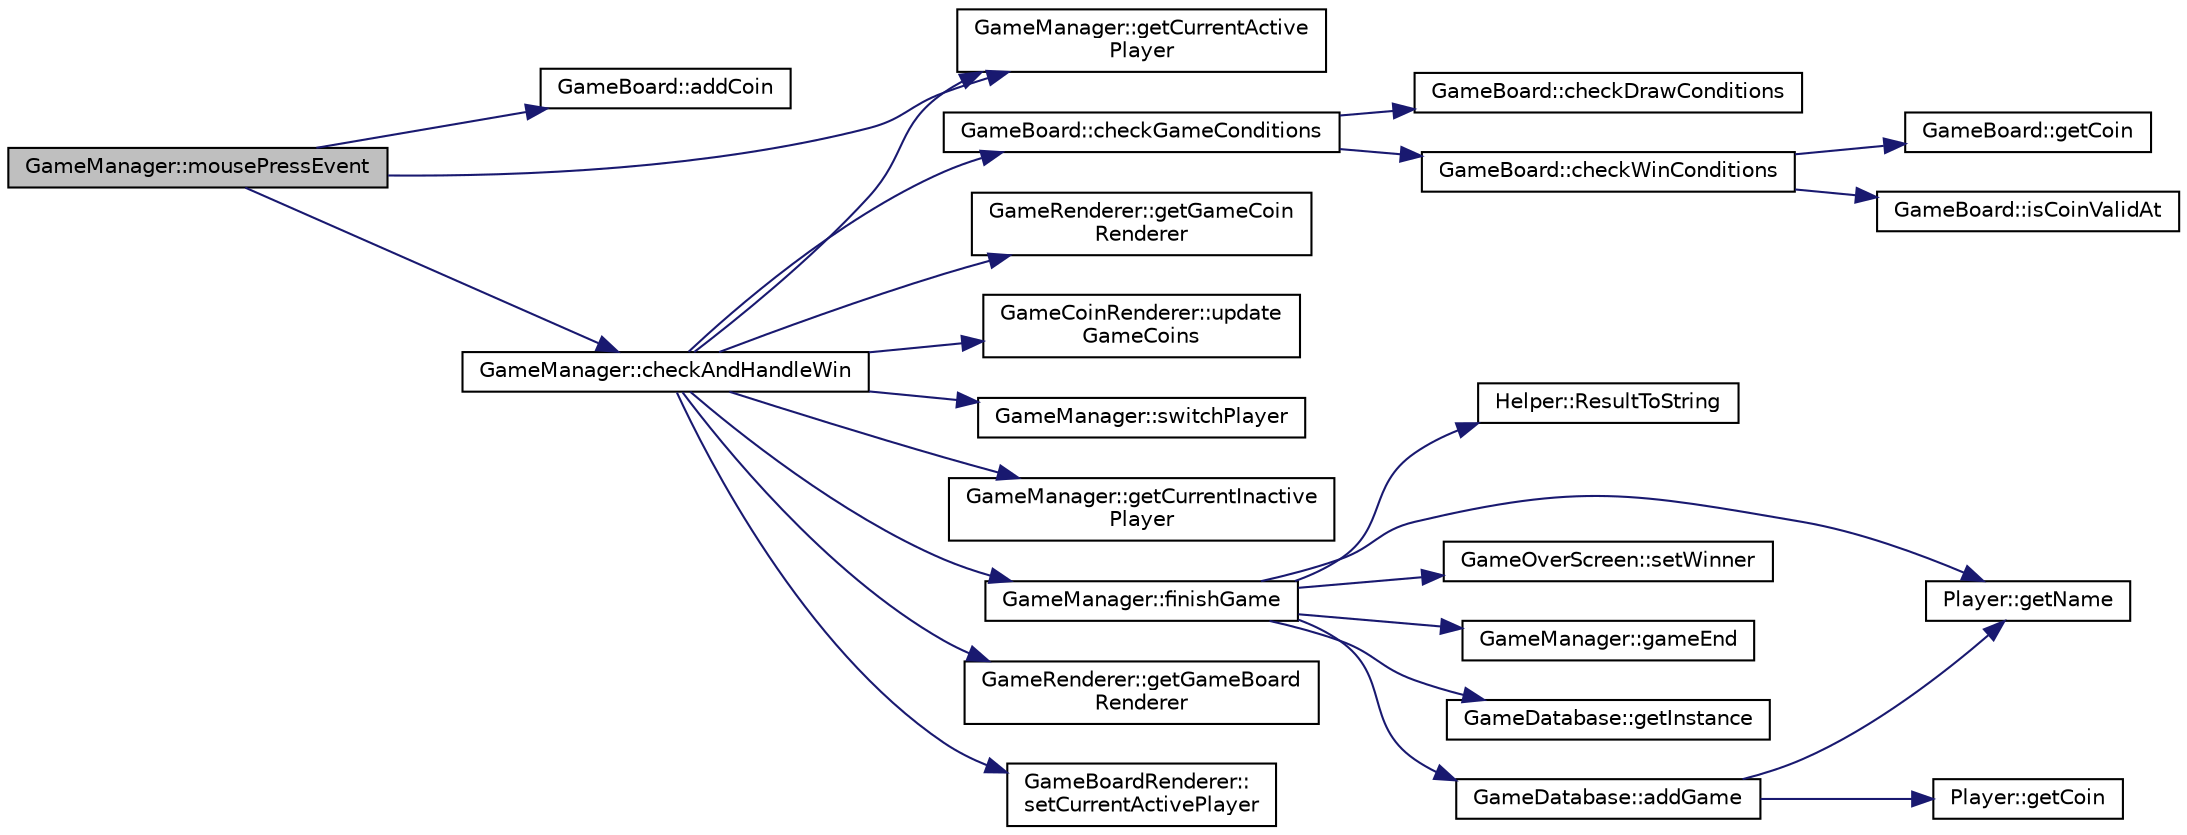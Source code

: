 digraph "GameManager::mousePressEvent"
{
  edge [fontname="Helvetica",fontsize="10",labelfontname="Helvetica",labelfontsize="10"];
  node [fontname="Helvetica",fontsize="10",shape=record];
  rankdir="LR";
  Node1 [label="GameManager::mousePressEvent",height=0.2,width=0.4,color="black", fillcolor="grey75", style="filled" fontcolor="black"];
  Node1 -> Node2 [color="midnightblue",fontsize="10",style="solid",fontname="Helvetica"];
  Node2 [label="GameBoard::addCoin",height=0.2,width=0.4,color="black", fillcolor="white", style="filled",URL="$class_game_board.html#a706ae720beb9de8147298676dc75283c",tooltip="add coin to the game board at the specific column "];
  Node1 -> Node3 [color="midnightblue",fontsize="10",style="solid",fontname="Helvetica"];
  Node3 [label="GameManager::getCurrentActive\lPlayer",height=0.2,width=0.4,color="black", fillcolor="white", style="filled",URL="$class_game_manager.html#aef672bf56ae84eb10a65bf227e487717"];
  Node1 -> Node4 [color="midnightblue",fontsize="10",style="solid",fontname="Helvetica"];
  Node4 [label="GameManager::checkAndHandleWin",height=0.2,width=0.4,color="black", fillcolor="white", style="filled",URL="$class_game_manager.html#a4d65975808a9ddce05814b0708b11268"];
  Node4 -> Node5 [color="midnightblue",fontsize="10",style="solid",fontname="Helvetica"];
  Node5 [label="GameBoard::checkGameConditions",height=0.2,width=0.4,color="black", fillcolor="white", style="filled",URL="$class_game_board.html#a72290b30d47b27d1a929150cd9d16305",tooltip="check if the game is over "];
  Node5 -> Node6 [color="midnightblue",fontsize="10",style="solid",fontname="Helvetica"];
  Node6 [label="GameBoard::checkDrawConditions",height=0.2,width=0.4,color="black", fillcolor="white", style="filled",URL="$class_game_board.html#a9d39bb64647af701a265251624287807"];
  Node5 -> Node7 [color="midnightblue",fontsize="10",style="solid",fontname="Helvetica"];
  Node7 [label="GameBoard::checkWinConditions",height=0.2,width=0.4,color="black", fillcolor="white", style="filled",URL="$class_game_board.html#a2ac14f3ff1d653e086136792fe0933d6"];
  Node7 -> Node8 [color="midnightblue",fontsize="10",style="solid",fontname="Helvetica"];
  Node8 [label="GameBoard::getCoin",height=0.2,width=0.4,color="black", fillcolor="white", style="filled",URL="$class_game_board.html#a15b19b2ec1e4c63b47e113aba42d3ae3"];
  Node7 -> Node9 [color="midnightblue",fontsize="10",style="solid",fontname="Helvetica"];
  Node9 [label="GameBoard::isCoinValidAt",height=0.2,width=0.4,color="black", fillcolor="white", style="filled",URL="$class_game_board.html#ae43c300f4bc9df8a8d65231f96d335dd"];
  Node4 -> Node10 [color="midnightblue",fontsize="10",style="solid",fontname="Helvetica"];
  Node10 [label="GameRenderer::getGameCoin\lRenderer",height=0.2,width=0.4,color="black", fillcolor="white", style="filled",URL="$class_game_renderer.html#a5c90477c42380849ef0be29dbe548396"];
  Node4 -> Node11 [color="midnightblue",fontsize="10",style="solid",fontname="Helvetica"];
  Node11 [label="GameCoinRenderer::update\lGameCoins",height=0.2,width=0.4,color="black", fillcolor="white", style="filled",URL="$class_game_coin_renderer.html#a88ecbeec05a81381ee676463fe2aac53",tooltip="adds coins to the board "];
  Node4 -> Node3 [color="midnightblue",fontsize="10",style="solid",fontname="Helvetica"];
  Node4 -> Node12 [color="midnightblue",fontsize="10",style="solid",fontname="Helvetica"];
  Node12 [label="GameManager::switchPlayer",height=0.2,width=0.4,color="black", fillcolor="white", style="filled",URL="$class_game_manager.html#af49538ffbacf3ed465fe23191f0a7378"];
  Node4 -> Node13 [color="midnightblue",fontsize="10",style="solid",fontname="Helvetica"];
  Node13 [label="GameManager::getCurrentInactive\lPlayer",height=0.2,width=0.4,color="black", fillcolor="white", style="filled",URL="$class_game_manager.html#a875582122292a52ffcae786a46490f89"];
  Node4 -> Node14 [color="midnightblue",fontsize="10",style="solid",fontname="Helvetica"];
  Node14 [label="GameManager::finishGame",height=0.2,width=0.4,color="black", fillcolor="white", style="filled",URL="$class_game_manager.html#afc363c6765b4fdf990f75bd5978a9dbb"];
  Node14 -> Node15 [color="midnightblue",fontsize="10",style="solid",fontname="Helvetica"];
  Node15 [label="Helper::ResultToString",height=0.2,width=0.4,color="black", fillcolor="white", style="filled",URL="$class_helper.html#a665cf4e080d1e25199e5545df0cc253c"];
  Node14 -> Node16 [color="midnightblue",fontsize="10",style="solid",fontname="Helvetica"];
  Node16 [label="Player::getName",height=0.2,width=0.4,color="black", fillcolor="white", style="filled",URL="$class_player.html#ade0334ac0e87ac1c5e09ce78f2cafd83"];
  Node14 -> Node17 [color="midnightblue",fontsize="10",style="solid",fontname="Helvetica"];
  Node17 [label="GameOverScreen::setWinner",height=0.2,width=0.4,color="black", fillcolor="white", style="filled",URL="$class_game_over_screen.html#a9767d775fcb476810e1d3690e631aa62"];
  Node14 -> Node18 [color="midnightblue",fontsize="10",style="solid",fontname="Helvetica"];
  Node18 [label="GameManager::gameEnd",height=0.2,width=0.4,color="black", fillcolor="white", style="filled",URL="$class_game_manager.html#a55876082b15630acf8109b5f0a33e6bd"];
  Node14 -> Node19 [color="midnightblue",fontsize="10",style="solid",fontname="Helvetica"];
  Node19 [label="GameDatabase::getInstance",height=0.2,width=0.4,color="black", fillcolor="white", style="filled",URL="$class_game_database.html#a216477b314b74b86d42c943b359ac33a"];
  Node14 -> Node20 [color="midnightblue",fontsize="10",style="solid",fontname="Helvetica"];
  Node20 [label="GameDatabase::addGame",height=0.2,width=0.4,color="black", fillcolor="white", style="filled",URL="$class_game_database.html#aa2e298187a235ff09b53444b65ef806c",tooltip="Adds a game to the database. "];
  Node20 -> Node16 [color="midnightblue",fontsize="10",style="solid",fontname="Helvetica"];
  Node20 -> Node21 [color="midnightblue",fontsize="10",style="solid",fontname="Helvetica"];
  Node21 [label="Player::getCoin",height=0.2,width=0.4,color="black", fillcolor="white", style="filled",URL="$class_player.html#a60bab4053f47b075a4228b5237394711"];
  Node4 -> Node22 [color="midnightblue",fontsize="10",style="solid",fontname="Helvetica"];
  Node22 [label="GameRenderer::getGameBoard\lRenderer",height=0.2,width=0.4,color="black", fillcolor="white", style="filled",URL="$class_game_renderer.html#a929f075483f98a51f71051777d8e6f8f"];
  Node4 -> Node23 [color="midnightblue",fontsize="10",style="solid",fontname="Helvetica"];
  Node23 [label="GameBoardRenderer::\lsetCurrentActivePlayer",height=0.2,width=0.4,color="black", fillcolor="white", style="filled",URL="$class_game_board_renderer.html#a5678cf7626743de3844406465ca2bf6f"];
}
